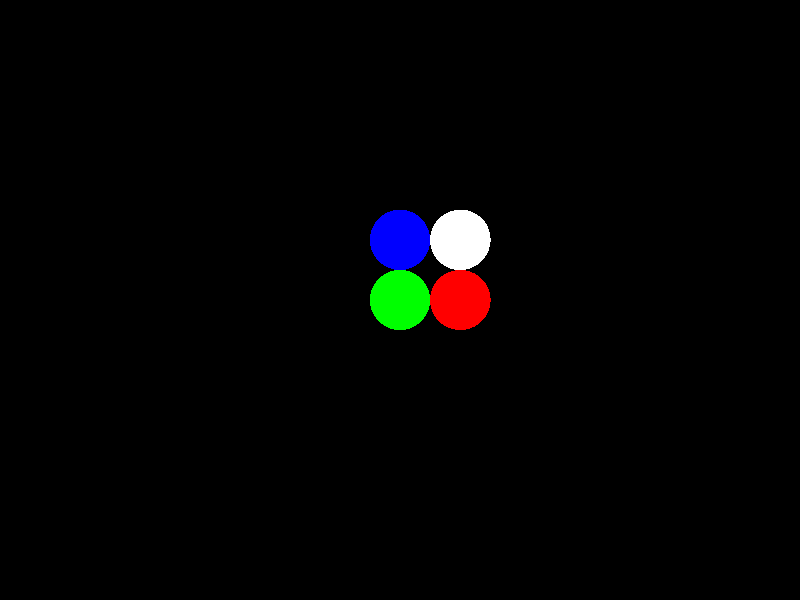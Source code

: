       #include "colors.inc"

      background { color Black }

      camera {
        location <0, 0, -20>
        look_at  <0, 0, 0>
      }

            sphere {
        <0, 0, 0>, 1
        texture {
          pigment { color Green }
        }
      }

      sphere {
        <2, 2, 0>, 1
        texture {
          pigment { color White }
        }
      }

      sphere {
        <0, 2, 0>, 1
        texture {
          pigment { color Blue }
        }
      }

      sphere {
        <2, 0, 0>, 1
        texture {
          pigment { color Red }
        }
      }


      light_source { <0, 20, -20> color White}

